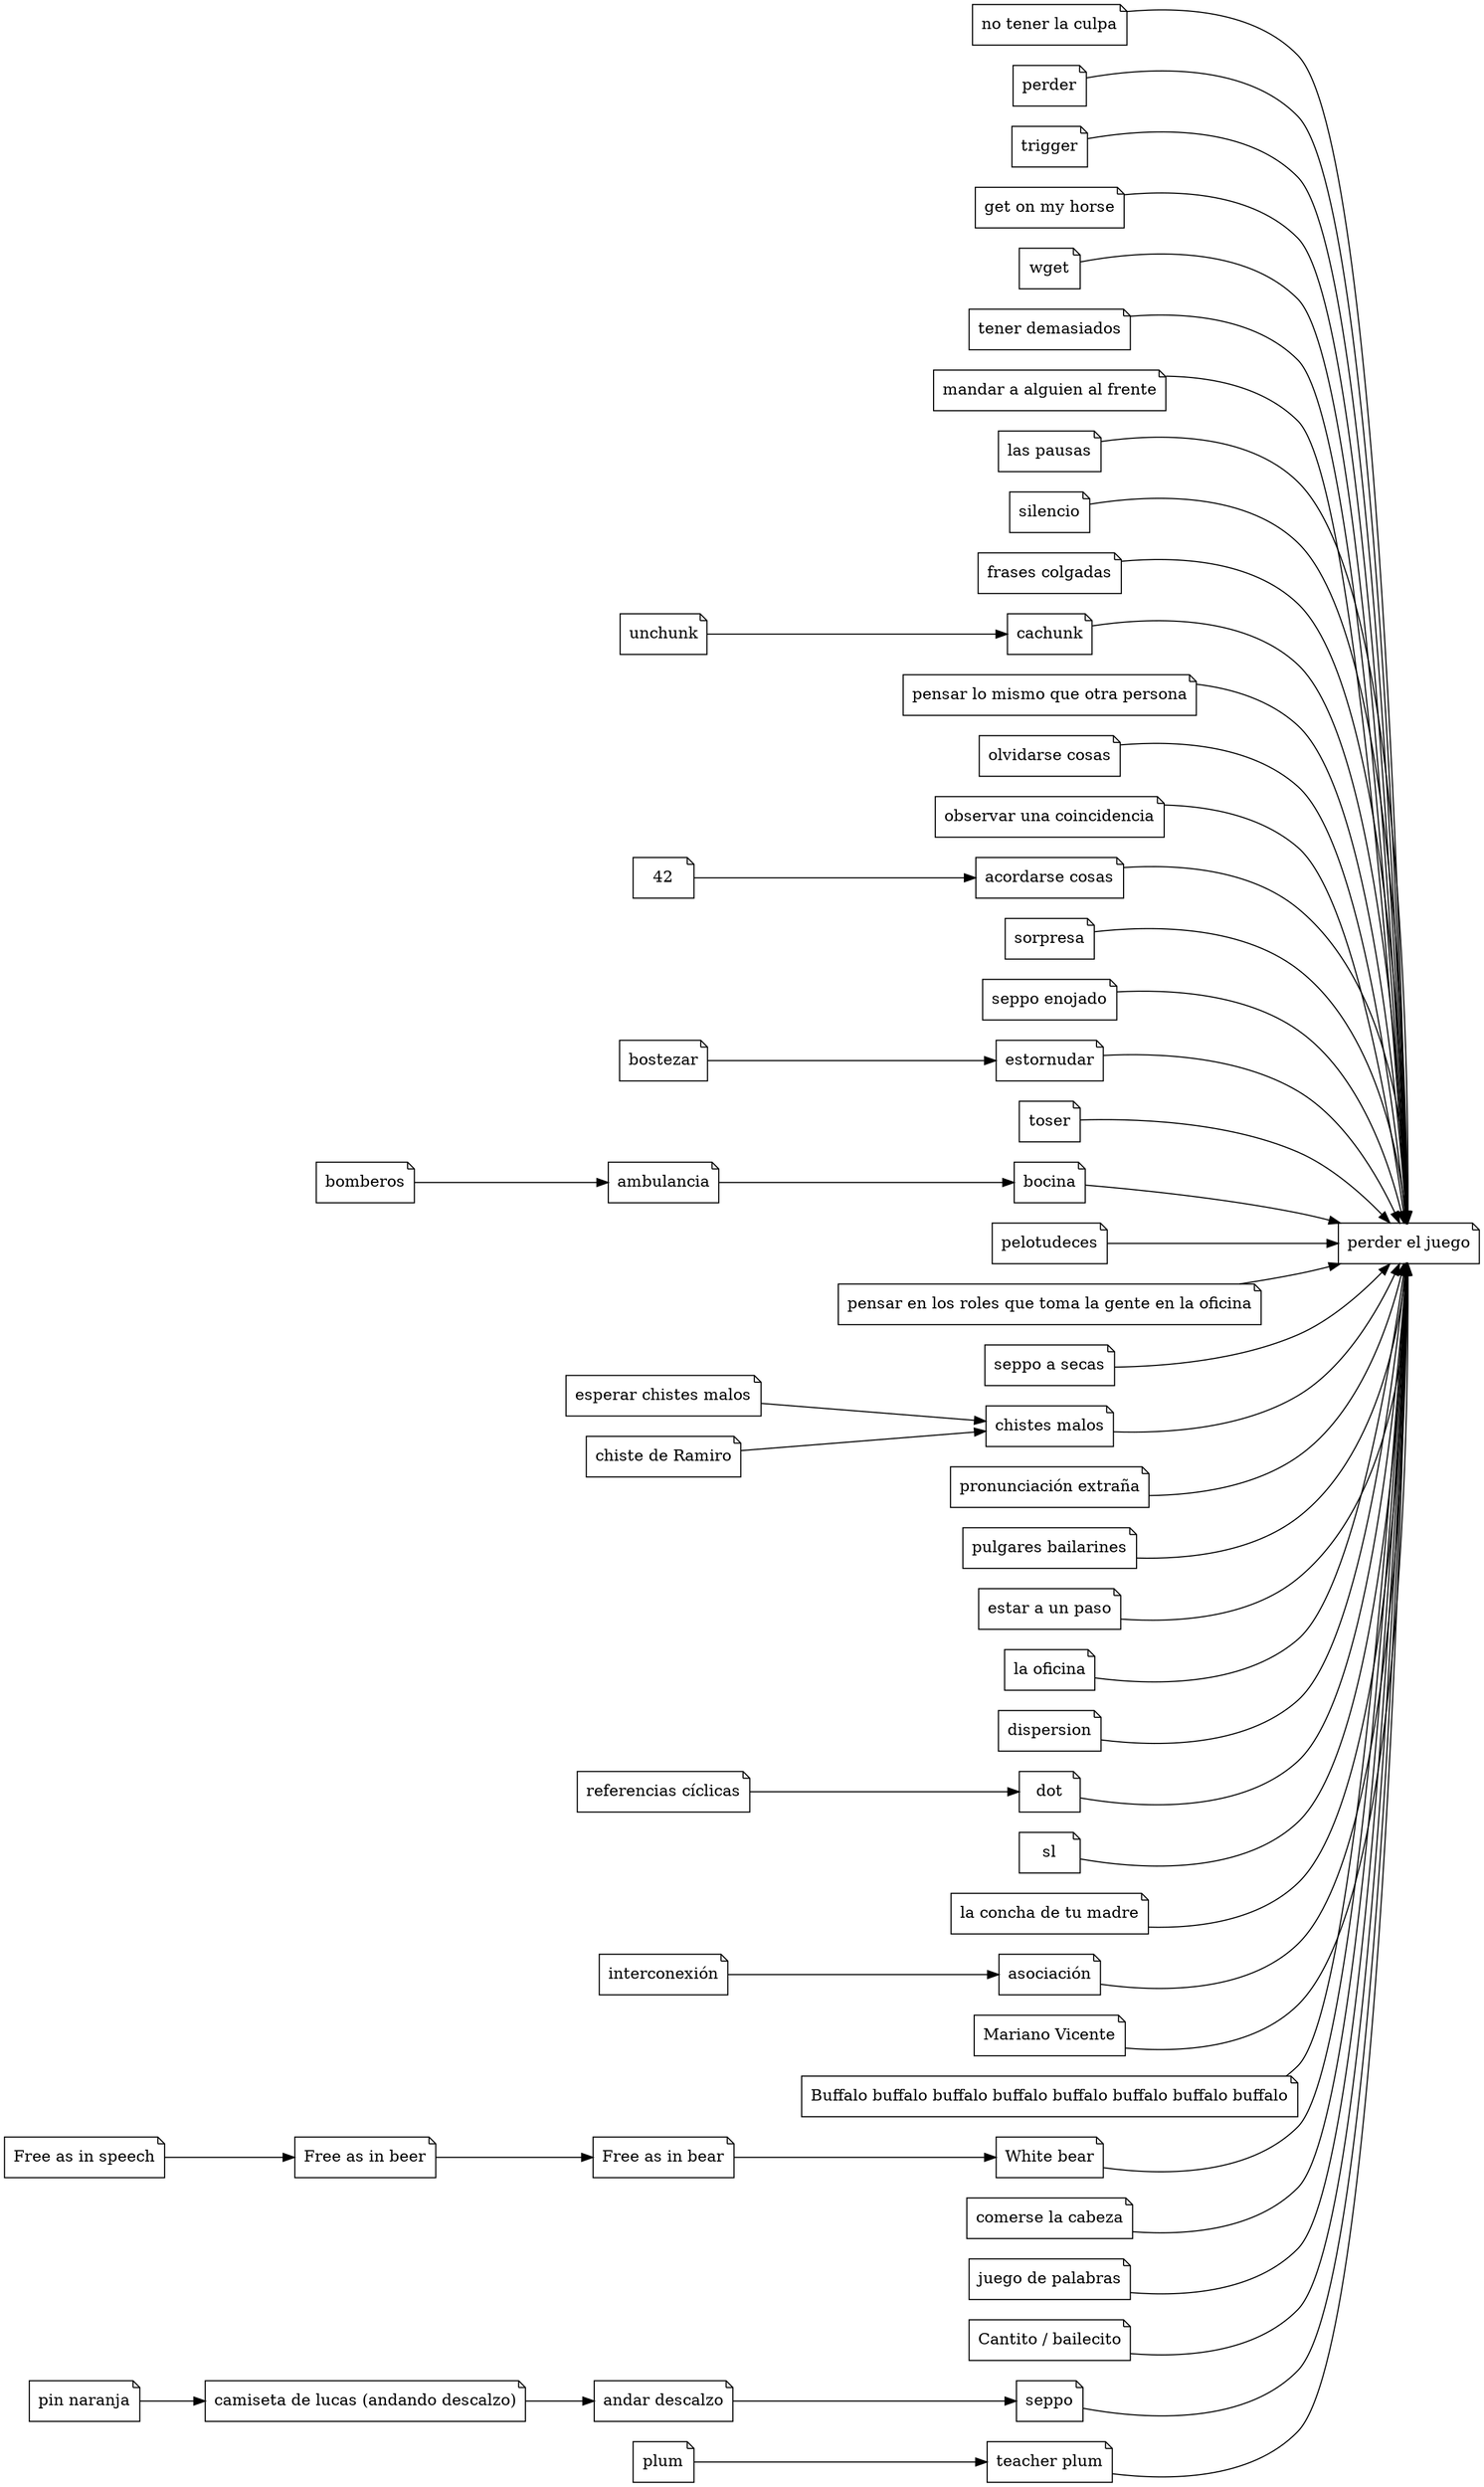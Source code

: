 digraph
{
    rankdir="LR"
    node [shape="note"]

    pej [label="perder el juego"]
    "no tener la culpa"
    "perder"
    "trigger"
    "get on my horse"
    "wget"
    "tener demasiados"
    "mandar a alguien al frente"
    "las pausas"
    "silencio"
    "frases colgadas"
    "cachunk"
    "pensar lo mismo que otra persona"
    "olvidarse cosas"
    "observar una coincidencia"
    "acordarse cosas"
    "sorpresa"
    "seppo enojado"
    "estornudar"
    "toser"
    "bocina"
    "pelotudeces"
    roles [label="pensar en los roles que toma la gente en la oficina"]
    "seppo a secas"
    "bostezar"
    "chistes malos"
    pe [label="pronunciación extraña"]
    "pulgares bailarines"
    "estar a un paso"
    "la oficina"
    "dispersion"
    "ambulancia"
    "esperar chistes malos"
    "chiste de Ramiro"
    "unchunk"
    "andar descalzo"
    "pin naranja"
    dot
    sl
    rc [label="referencias cíclicas"]
    camiseta [label="camiseta de lucas (andando descalzo)"]
    lcdtm [label="la concha de tu madre"]
    bomberos
    int [label="interconexión"]
    asoc [label="asociación"]
    mv [label="Mariano Vicente"]
    buffalo [label="Buffalo buffalo buffalo buffalo buffalo buffalo buffalo buffalo"]
    fais [label="Free as in speech"]
    faib [label="Free as in beer"]
    faibe [label="Free as in bear"]
    wb [label="White bear"]
    comecoco [label="comerse la cabeza"]
    palabras [label="juego de palabras"]
    cantito [label="Cantito / bailecito"]

    "perder"                           -> pej
    "no tener la culpa"                -> pej
    "trigger"                          -> pej
    "get on my horse"                  -> pej
    "wget"                             -> pej
    "tener demasiados"                 -> pej
    "mandar a alguien al frente"       -> pej
    "las pausas"                       -> pej
    "silencio"                         -> pej
    "frases colgadas"                  -> pej
    "cachunk"                          -> pej
    "pensar lo mismo que otra persona" -> pej
    "olvidarse cosas"                  -> pej
    "observar una coincidencia"        -> pej
    "acordarse cosas"                  -> pej
    "sorpresa"                         -> pej
    "seppo enojado"                    -> pej
    "estornudar"                       -> pej
    "toser"                            -> pej
    "bocina"                           -> pej
    "pelotudeces"                      -> pej
    roles -> pej
    "seppo a secas"                    -> pej
    "chistes malos"                    -> pej
    pe                                 -> pej
    "pulgares bailarines"              -> pej
    "estar a un paso"                  -> pej
    "la oficina"                       -> pej
    "dispersion"                       -> pej
    "seppo"                            -> pej
    lcdtm                              -> pej
    asoc                               -> pej
    mv                                 -> pej
    dot                                -> pej
    sl                                 -> pej
    buffalo                            -> pej
    comecoco                           -> pej
    palabras                           -> pej

    bomberos -> "ambulancia" -> "bocina"
    "esperar chistes malos" -> "chistes malos"
    "chiste de Ramiro" -> "chistes malos"
    "unchunk" -> "cachunk"
    "andar descalzo" -> "seppo"
    "pin naranja" -> camiseta -> "andar descalzo"
    int -> asoc
    "bostezar" -> estornudar
    42 -> "acordarse cosas"
    rc -> dot
    fais -> faib -> faibe -> wb        -> pej
    cantito                            -> pej
    plum -> "teacher plum"             -> pej
}
